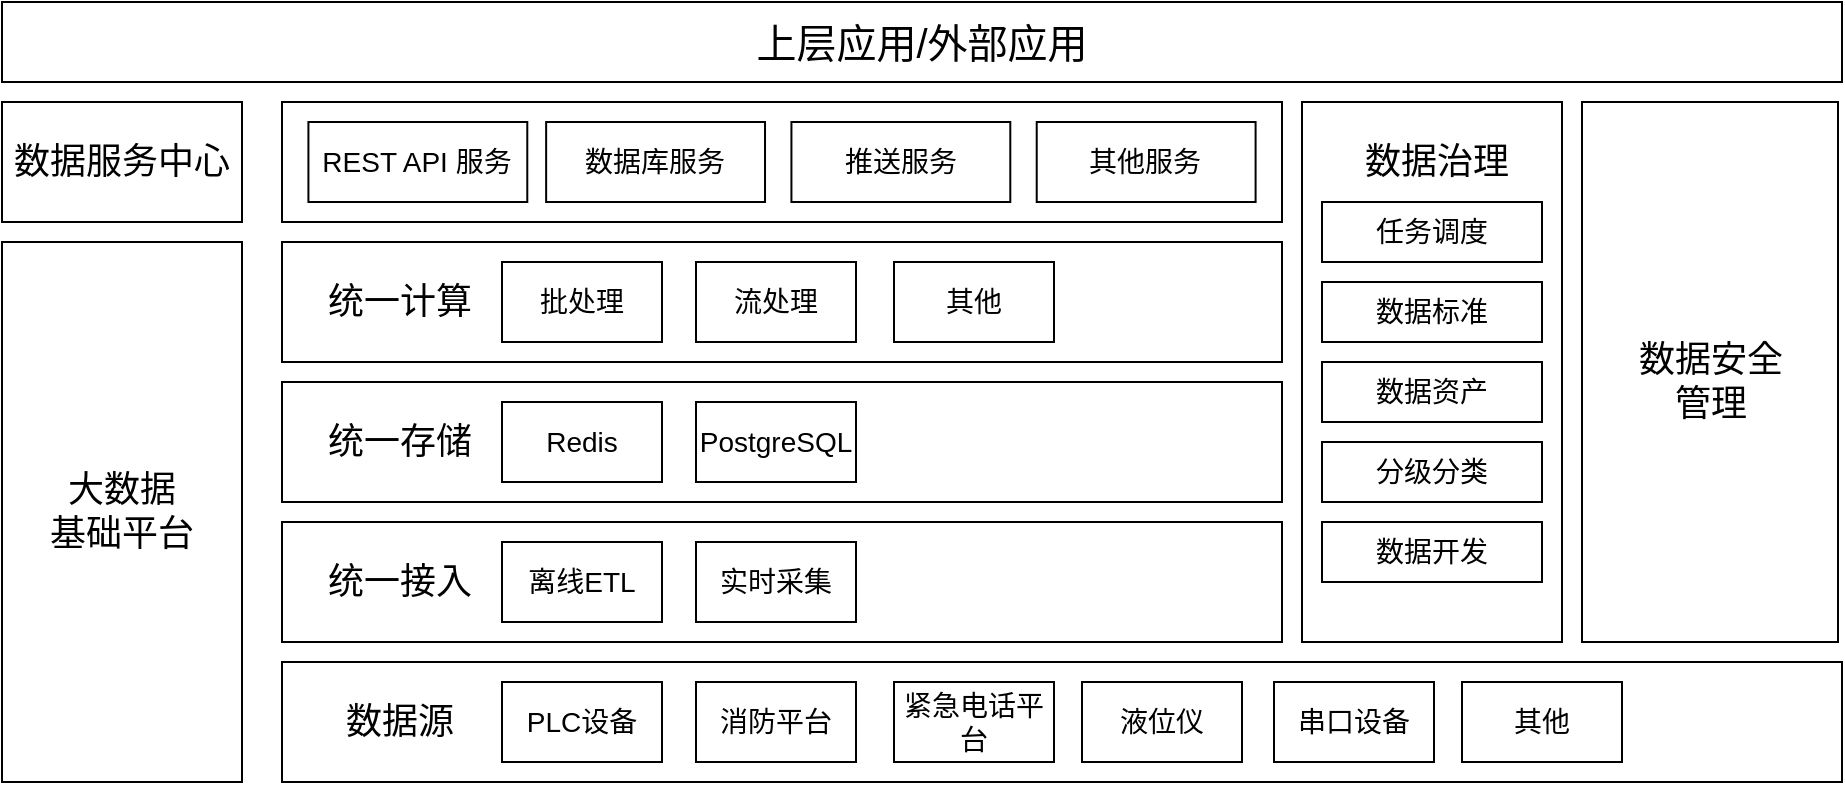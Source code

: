 <mxfile version="21.2.3" type="github">
  <diagram name="第 1 页" id="JHvQbMZQgtqQPzhrSUu5">
    <mxGraphModel dx="1050" dy="573" grid="1" gridSize="10" guides="1" tooltips="1" connect="1" arrows="1" fold="1" page="1" pageScale="1" pageWidth="827" pageHeight="1169" math="0" shadow="0">
      <root>
        <mxCell id="0" />
        <mxCell id="1" parent="0" />
        <mxCell id="uLttGmlVsf933TdkfEoV-1" value="&lt;font style=&quot;font-size: 20px;&quot;&gt;上层应用/外部应用&lt;/font&gt;" style="rounded=0;whiteSpace=wrap;html=1;" parent="1" vertex="1">
          <mxGeometry x="80" y="80" width="920" height="40" as="geometry" />
        </mxCell>
        <mxCell id="uLttGmlVsf933TdkfEoV-2" value="&lt;font style=&quot;font-size: 18px;&quot;&gt;数据服务中心&lt;/font&gt;" style="rounded=0;whiteSpace=wrap;html=1;" parent="1" vertex="1">
          <mxGeometry x="80" y="130" width="120" height="60" as="geometry" />
        </mxCell>
        <mxCell id="uLttGmlVsf933TdkfEoV-8" value="&lt;font style=&quot;font-size: 18px;&quot;&gt;大数据&lt;br&gt;基础平台&lt;/font&gt;" style="rounded=0;whiteSpace=wrap;html=1;" parent="1" vertex="1">
          <mxGeometry x="80" y="200" width="120" height="270" as="geometry" />
        </mxCell>
        <mxCell id="uLttGmlVsf933TdkfEoV-9" value="" style="rounded=0;whiteSpace=wrap;html=1;" parent="1" vertex="1">
          <mxGeometry x="220" y="200" width="500" height="60" as="geometry" />
        </mxCell>
        <mxCell id="uLttGmlVsf933TdkfEoV-10" value="&lt;font style=&quot;font-size: 18px;&quot;&gt;统一计算&lt;/font&gt;" style="rounded=0;whiteSpace=wrap;html=1;strokeColor=none;" parent="1" vertex="1">
          <mxGeometry x="234" y="210" width="90" height="40" as="geometry" />
        </mxCell>
        <mxCell id="uLttGmlVsf933TdkfEoV-11" value="&lt;font style=&quot;font-size: 14px;&quot;&gt;批处理&lt;/font&gt;" style="rounded=0;whiteSpace=wrap;html=1;" parent="1" vertex="1">
          <mxGeometry x="330" y="210" width="80" height="40" as="geometry" />
        </mxCell>
        <mxCell id="uLttGmlVsf933TdkfEoV-12" value="&lt;font style=&quot;font-size: 14px;&quot;&gt;流处理&lt;/font&gt;" style="rounded=0;whiteSpace=wrap;html=1;" parent="1" vertex="1">
          <mxGeometry x="427" y="210" width="80" height="40" as="geometry" />
        </mxCell>
        <mxCell id="uLttGmlVsf933TdkfEoV-14" value="&lt;font style=&quot;font-size: 14px;&quot;&gt;其他&lt;/font&gt;" style="rounded=0;whiteSpace=wrap;html=1;" parent="1" vertex="1">
          <mxGeometry x="526" y="210" width="80" height="40" as="geometry" />
        </mxCell>
        <mxCell id="uLttGmlVsf933TdkfEoV-20" value="" style="rounded=0;whiteSpace=wrap;html=1;" parent="1" vertex="1">
          <mxGeometry x="220" y="340" width="500" height="60" as="geometry" />
        </mxCell>
        <mxCell id="uLttGmlVsf933TdkfEoV-22" value="" style="rounded=0;whiteSpace=wrap;html=1;" parent="1" vertex="1">
          <mxGeometry x="220" y="410" width="780" height="60" as="geometry" />
        </mxCell>
        <mxCell id="uLttGmlVsf933TdkfEoV-23" value="&lt;font style=&quot;font-size: 18px;&quot;&gt;统一接入&lt;/font&gt;" style="rounded=0;whiteSpace=wrap;html=1;strokeColor=none;" parent="1" vertex="1">
          <mxGeometry x="234" y="350" width="90" height="40" as="geometry" />
        </mxCell>
        <mxCell id="uLttGmlVsf933TdkfEoV-24" value="&lt;font style=&quot;font-size: 14px;&quot;&gt;离线ETL&lt;/font&gt;" style="rounded=0;whiteSpace=wrap;html=1;" parent="1" vertex="1">
          <mxGeometry x="330" y="350" width="80" height="40" as="geometry" />
        </mxCell>
        <mxCell id="uLttGmlVsf933TdkfEoV-25" value="&lt;font style=&quot;font-size: 14px;&quot;&gt;实时采集&lt;/font&gt;" style="rounded=0;whiteSpace=wrap;html=1;" parent="1" vertex="1">
          <mxGeometry x="427" y="350" width="80" height="40" as="geometry" />
        </mxCell>
        <mxCell id="uLttGmlVsf933TdkfEoV-27" value="&lt;font style=&quot;font-size: 18px;&quot;&gt;数据源&lt;/font&gt;" style="rounded=0;whiteSpace=wrap;html=1;strokeColor=none;" parent="1" vertex="1">
          <mxGeometry x="234" y="420" width="90" height="40" as="geometry" />
        </mxCell>
        <mxCell id="uLttGmlVsf933TdkfEoV-28" value="&lt;font style=&quot;font-size: 14px;&quot;&gt;PLC设备&lt;/font&gt;" style="rounded=0;whiteSpace=wrap;html=1;" parent="1" vertex="1">
          <mxGeometry x="330" y="420" width="80" height="40" as="geometry" />
        </mxCell>
        <mxCell id="uLttGmlVsf933TdkfEoV-29" value="&lt;font style=&quot;font-size: 14px;&quot;&gt;串口设备&lt;/font&gt;" style="rounded=0;whiteSpace=wrap;html=1;" parent="1" vertex="1">
          <mxGeometry x="716" y="420" width="80" height="40" as="geometry" />
        </mxCell>
        <mxCell id="uLttGmlVsf933TdkfEoV-30" value="&lt;font style=&quot;font-size: 14px;&quot;&gt;消防平台&lt;/font&gt;" style="rounded=0;whiteSpace=wrap;html=1;" parent="1" vertex="1">
          <mxGeometry x="427" y="420" width="80" height="40" as="geometry" />
        </mxCell>
        <mxCell id="uLttGmlVsf933TdkfEoV-31" value="&lt;font style=&quot;font-size: 14px;&quot;&gt;紧急电话平台&lt;/font&gt;" style="rounded=0;whiteSpace=wrap;html=1;" parent="1" vertex="1">
          <mxGeometry x="526" y="420" width="80" height="40" as="geometry" />
        </mxCell>
        <mxCell id="uLttGmlVsf933TdkfEoV-32" value="&lt;font style=&quot;font-size: 14px;&quot;&gt;液位仪&lt;/font&gt;" style="rounded=0;whiteSpace=wrap;html=1;" parent="1" vertex="1">
          <mxGeometry x="620" y="420" width="80" height="40" as="geometry" />
        </mxCell>
        <mxCell id="uLttGmlVsf933TdkfEoV-15" value="" style="rounded=0;whiteSpace=wrap;html=1;container=0;" parent="1" vertex="1">
          <mxGeometry x="220" y="270" width="500" height="60" as="geometry" />
        </mxCell>
        <mxCell id="uLttGmlVsf933TdkfEoV-16" value="&lt;font style=&quot;font-size: 18px;&quot;&gt;统一存储&lt;/font&gt;" style="rounded=0;whiteSpace=wrap;html=1;strokeColor=none;container=0;" parent="1" vertex="1">
          <mxGeometry x="234" y="280" width="90" height="40" as="geometry" />
        </mxCell>
        <mxCell id="uLttGmlVsf933TdkfEoV-17" value="&lt;font style=&quot;font-size: 14px;&quot;&gt;Redis&lt;/font&gt;" style="rounded=0;whiteSpace=wrap;html=1;container=0;" parent="1" vertex="1">
          <mxGeometry x="330" y="280" width="80" height="40" as="geometry" />
        </mxCell>
        <mxCell id="uLttGmlVsf933TdkfEoV-18" value="&lt;font style=&quot;font-size: 14px;&quot;&gt;PostgreSQL&lt;/font&gt;" style="rounded=0;whiteSpace=wrap;html=1;container=0;" parent="1" vertex="1">
          <mxGeometry x="427" y="280" width="80" height="40" as="geometry" />
        </mxCell>
        <mxCell id="uLttGmlVsf933TdkfEoV-34" value="&lt;span style=&quot;font-size: 14px;&quot;&gt;其他&lt;/span&gt;" style="rounded=0;whiteSpace=wrap;html=1;" parent="1" vertex="1">
          <mxGeometry x="810" y="420" width="80" height="40" as="geometry" />
        </mxCell>
        <mxCell id="uLttGmlVsf933TdkfEoV-35" value="" style="group" parent="1" vertex="1" connectable="0">
          <mxGeometry x="220" y="130" width="500" height="60" as="geometry" />
        </mxCell>
        <mxCell id="uLttGmlVsf933TdkfEoV-3" value="" style="rounded=0;whiteSpace=wrap;html=1;" parent="uLttGmlVsf933TdkfEoV-35" vertex="1">
          <mxGeometry width="500" height="60" as="geometry" />
        </mxCell>
        <mxCell id="uLttGmlVsf933TdkfEoV-4" value="&lt;font style=&quot;font-size: 14px;&quot;&gt;REST API 服务&lt;/font&gt;" style="rounded=0;whiteSpace=wrap;html=1;" parent="uLttGmlVsf933TdkfEoV-35" vertex="1">
          <mxGeometry x="13.208" y="10" width="109.434" height="40" as="geometry" />
        </mxCell>
        <mxCell id="uLttGmlVsf933TdkfEoV-5" value="&lt;font style=&quot;font-size: 14px;&quot;&gt;数据库服务&lt;/font&gt;" style="rounded=0;whiteSpace=wrap;html=1;" parent="uLttGmlVsf933TdkfEoV-35" vertex="1">
          <mxGeometry x="132.075" y="10" width="109.434" height="40" as="geometry" />
        </mxCell>
        <mxCell id="uLttGmlVsf933TdkfEoV-6" value="&lt;font style=&quot;font-size: 14px;&quot;&gt;推送服务&lt;/font&gt;" style="rounded=0;whiteSpace=wrap;html=1;" parent="uLttGmlVsf933TdkfEoV-35" vertex="1">
          <mxGeometry x="254.717" y="10" width="109.434" height="40" as="geometry" />
        </mxCell>
        <mxCell id="uLttGmlVsf933TdkfEoV-7" value="&lt;font style=&quot;font-size: 14px;&quot;&gt;其他服务&lt;/font&gt;" style="rounded=0;whiteSpace=wrap;html=1;" parent="uLttGmlVsf933TdkfEoV-35" vertex="1">
          <mxGeometry x="377.358" y="10" width="109.434" height="40" as="geometry" />
        </mxCell>
        <mxCell id="uLttGmlVsf933TdkfEoV-36" value="" style="rounded=0;whiteSpace=wrap;html=1;" parent="1" vertex="1">
          <mxGeometry x="730" y="130" width="130" height="270" as="geometry" />
        </mxCell>
        <mxCell id="uLttGmlVsf933TdkfEoV-37" value="&lt;font style=&quot;font-size: 18px;&quot;&gt;数据治理&lt;/font&gt;" style="rounded=0;whiteSpace=wrap;html=1;strokeColor=none;" parent="1" vertex="1">
          <mxGeometry x="745" y="140" width="105" height="40" as="geometry" />
        </mxCell>
        <mxCell id="uLttGmlVsf933TdkfEoV-38" value="&lt;font style=&quot;font-size: 14px;&quot;&gt;任务调度&lt;/font&gt;" style="rounded=0;whiteSpace=wrap;html=1;" parent="1" vertex="1">
          <mxGeometry x="740" y="180" width="110" height="30" as="geometry" />
        </mxCell>
        <mxCell id="uLttGmlVsf933TdkfEoV-39" value="&lt;font style=&quot;font-size: 14px;&quot;&gt;数据标准&lt;/font&gt;" style="rounded=0;whiteSpace=wrap;html=1;" parent="1" vertex="1">
          <mxGeometry x="740" y="220" width="110" height="30" as="geometry" />
        </mxCell>
        <mxCell id="uLttGmlVsf933TdkfEoV-40" value="&lt;font style=&quot;font-size: 14px;&quot;&gt;数据资产&lt;/font&gt;" style="rounded=0;whiteSpace=wrap;html=1;" parent="1" vertex="1">
          <mxGeometry x="740" y="260" width="110" height="30" as="geometry" />
        </mxCell>
        <mxCell id="uLttGmlVsf933TdkfEoV-41" value="&lt;font style=&quot;font-size: 14px;&quot;&gt;分级分类&lt;/font&gt;" style="rounded=0;whiteSpace=wrap;html=1;" parent="1" vertex="1">
          <mxGeometry x="740" y="300" width="110" height="30" as="geometry" />
        </mxCell>
        <mxCell id="uLttGmlVsf933TdkfEoV-42" value="&lt;font style=&quot;font-size: 14px;&quot;&gt;数据开发&lt;/font&gt;" style="rounded=0;whiteSpace=wrap;html=1;" parent="1" vertex="1">
          <mxGeometry x="740" y="340" width="110" height="30" as="geometry" />
        </mxCell>
        <mxCell id="uLttGmlVsf933TdkfEoV-43" value="" style="rounded=0;whiteSpace=wrap;html=1;" parent="1" vertex="1">
          <mxGeometry x="870" y="130" width="128" height="270" as="geometry" />
        </mxCell>
        <mxCell id="uLttGmlVsf933TdkfEoV-44" value="&lt;font style=&quot;font-size: 18px;&quot;&gt;数据安全&lt;br&gt;管理&lt;/font&gt;" style="rounded=0;whiteSpace=wrap;html=1;strokeColor=none;" parent="1" vertex="1">
          <mxGeometry x="881.5" y="250" width="105" height="40" as="geometry" />
        </mxCell>
      </root>
    </mxGraphModel>
  </diagram>
</mxfile>

